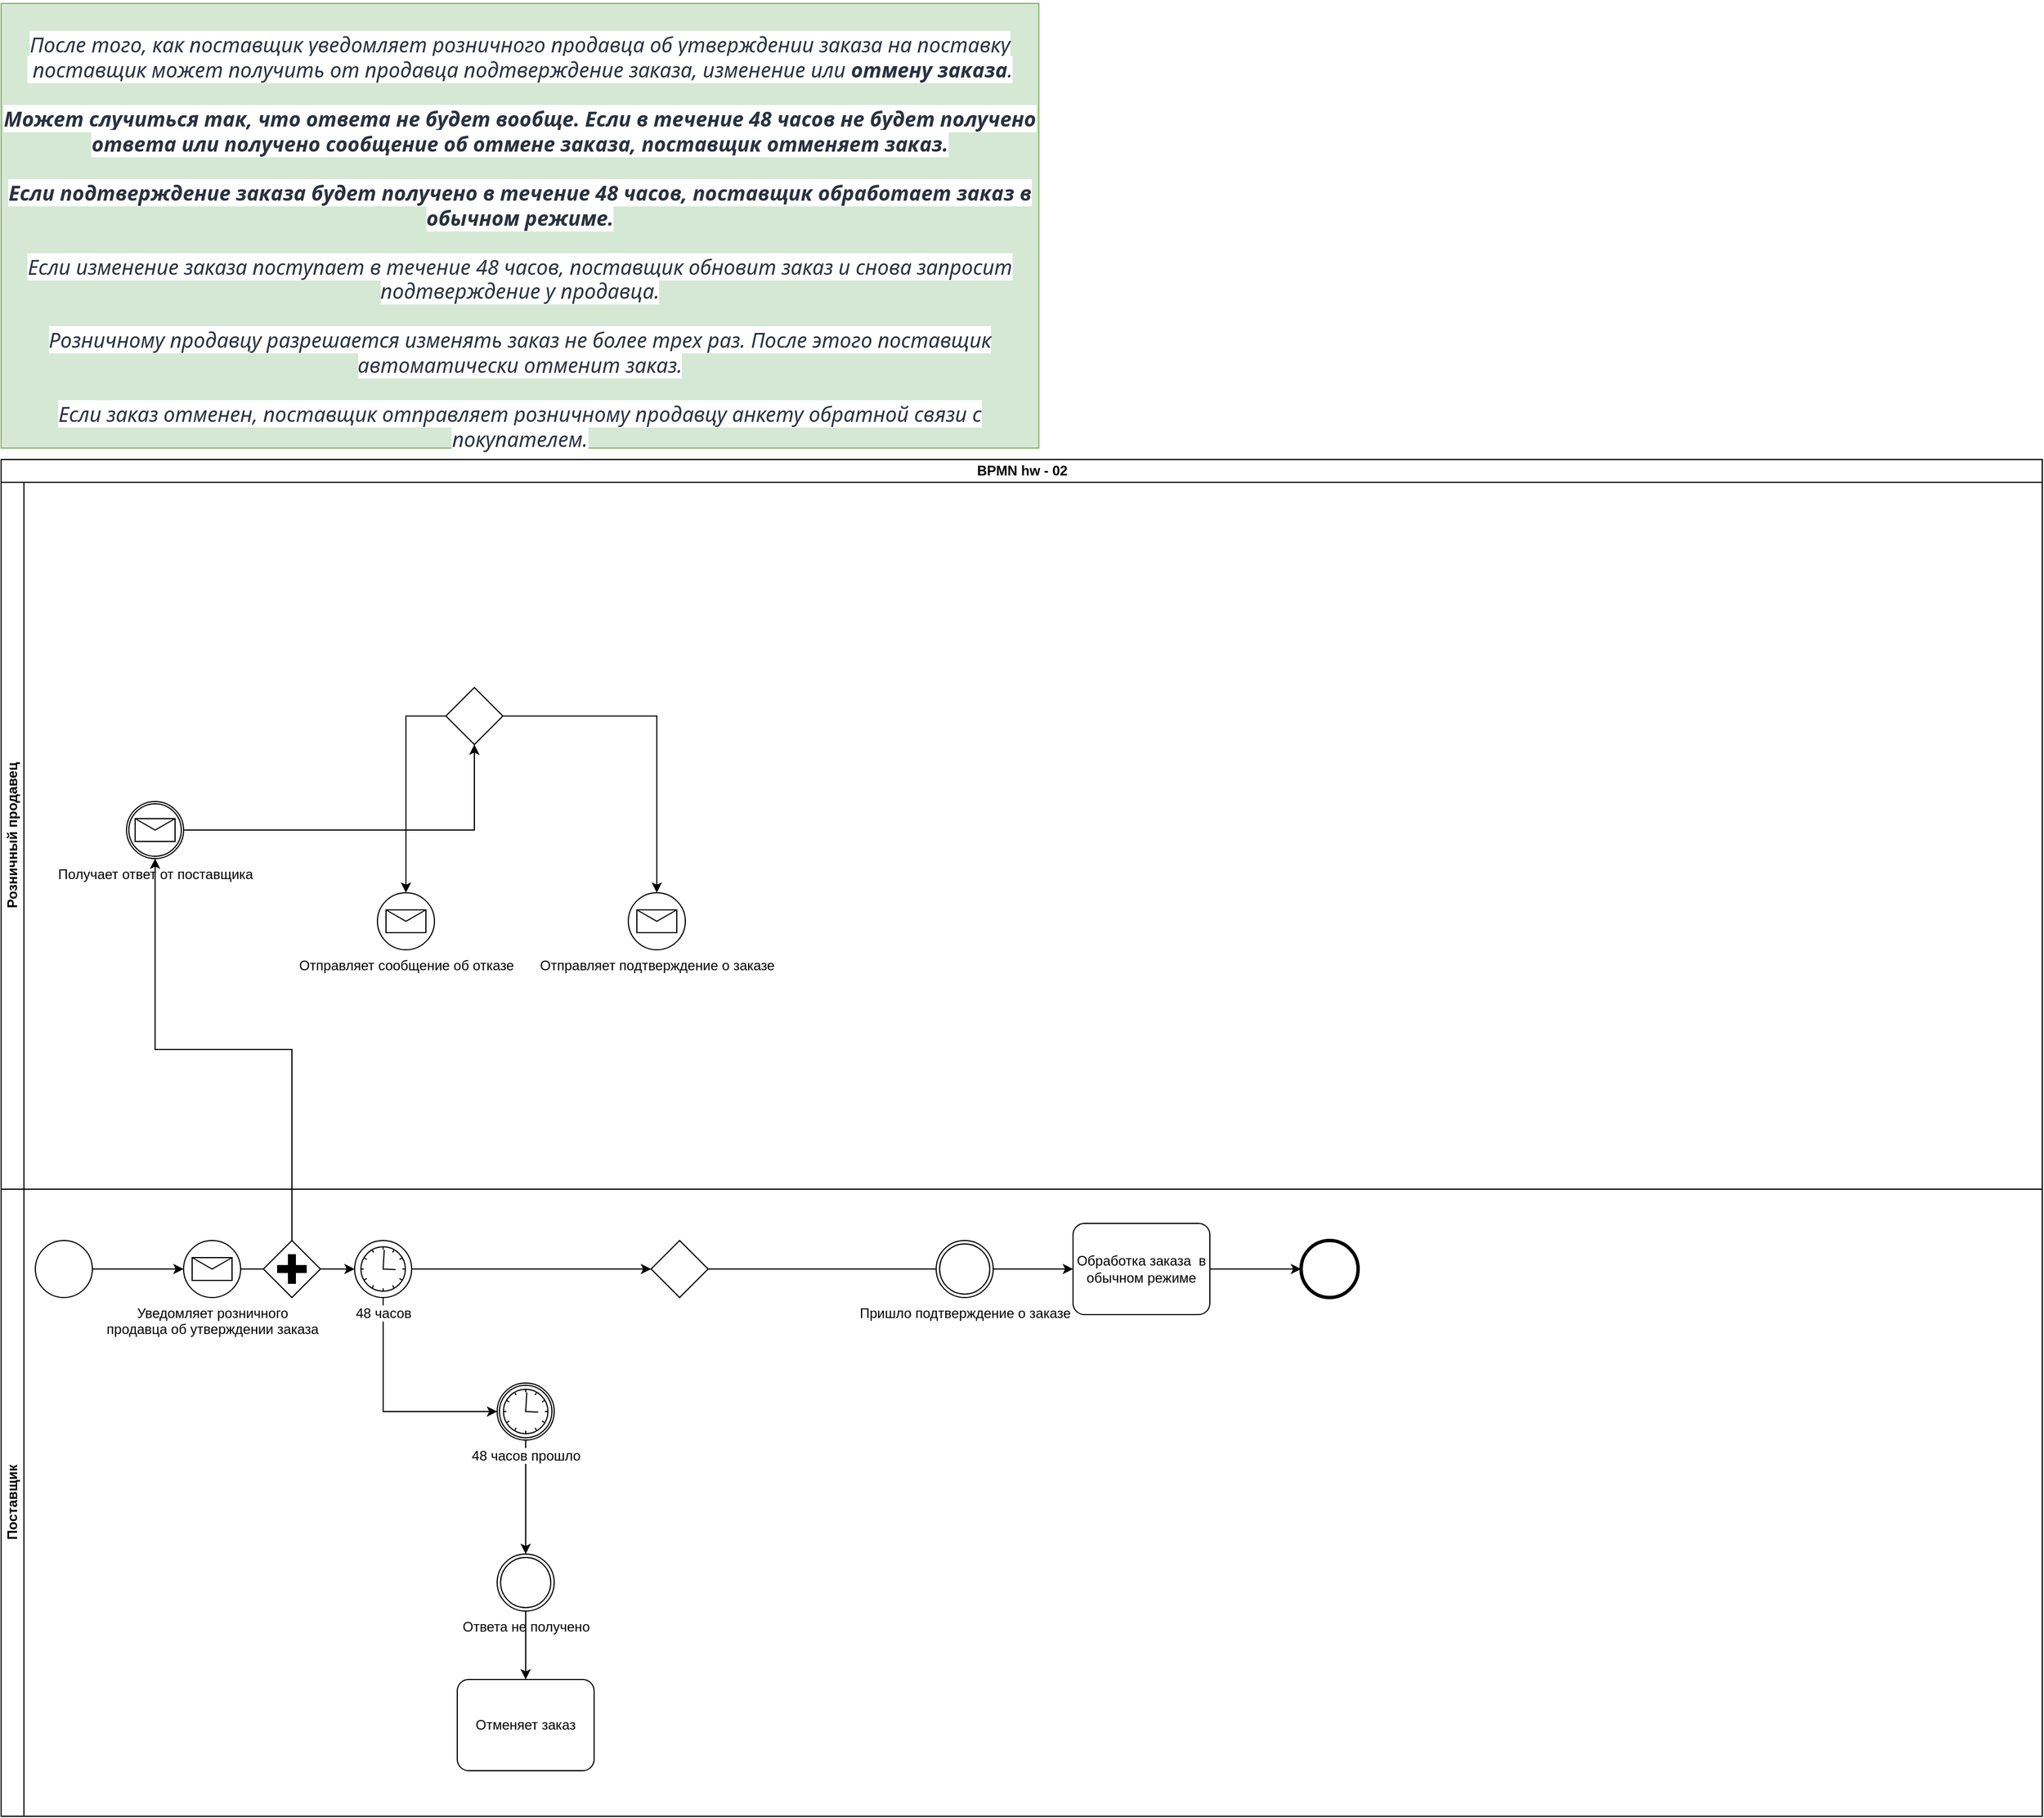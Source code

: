 <mxfile version="15.6.8" type="github">
  <diagram id="M4Reu8gBly-uSzF3nyhs" name="Page-1">
    <mxGraphModel dx="1673" dy="934" grid="1" gridSize="10" guides="1" tooltips="1" connect="1" arrows="1" fold="1" page="1" pageScale="1" pageWidth="3000" pageHeight="2000" math="0" shadow="0">
      <root>
        <mxCell id="0" />
        <mxCell id="1" parent="0" />
        <mxCell id="384v3MKugvlHrnDzXGjQ-1" value="&lt;br&gt;&lt;br&gt;&lt;span style=&quot;color: rgb(41 , 49 , 63) ; font-family: &amp;#34;segoe ui&amp;#34; ; font-size: 18px ; font-style: italic ; font-weight: 400 ; letter-spacing: normal ; text-align: left ; text-indent: 0px ; text-transform: none ; word-spacing: 0px ; background-color: rgb(255 , 255 , 255) ; display: inline ; float: none&quot;&gt;После того, как поставщик уведомляет розничного продавца об утверждении заказа на поставку&lt;br&gt;&amp;nbsp;поставщик может получить от продавца подтверждение заказа, изменение или &lt;/span&gt;&lt;span style=&quot;color: rgb(41 , 49 , 63) ; font-family: &amp;#34;segoe ui&amp;#34; ; font-size: 18px ; font-style: italic ; letter-spacing: normal ; text-align: left ; text-indent: 0px ; text-transform: none ; word-spacing: 0px ; background-color: rgb(255 , 255 , 255) ; display: inline ; float: none&quot;&gt;&lt;b&gt;отмену заказа&lt;/b&gt;&lt;/span&gt;&lt;span style=&quot;color: rgb(41 , 49 , 63) ; font-family: &amp;#34;segoe ui&amp;#34; ; font-size: 18px ; font-style: italic ; letter-spacing: normal ; text-align: left ; text-indent: 0px ; text-transform: none ; word-spacing: 0px ; background-color: rgb(255 , 255 , 255) ; display: inline ; float: none&quot;&gt;. &lt;br&gt;&lt;br&gt;&lt;b&gt;Может случиться так, что ответа не будет вообще. Если в течение 48 часов не будет получено ответа или получено сообщение об отмене заказа, поставщик отменяет заказ. &lt;br&gt;&lt;/b&gt;&lt;br&gt;&lt;b&gt;Если подтверждение заказа будет получено в течение 48 часов, поставщик обработает заказ в обычном режиме. &lt;br&gt;&lt;/b&gt;&lt;br&gt;Если изменение заказа поступает в течение 48 часов, поставщик обновит заказ и снова запросит подтверждение у продавца. &lt;br&gt;&lt;br&gt;Розничному продавцу разрешается изменять заказ не более трех раз. После этого поставщик автоматически отменит заказ. &lt;br&gt;&lt;br&gt;Если заказ отменен, поставщик отправляет розничному продавцу анкету обратной связи с покупателем.&lt;/span&gt;" style="text;html=1;strokeColor=#82b366;fillColor=#d5e8d4;align=center;verticalAlign=middle;whiteSpace=wrap;rounded=0;" vertex="1" parent="1">
          <mxGeometry x="20" y="20" width="910" height="390" as="geometry" />
        </mxCell>
        <mxCell id="384v3MKugvlHrnDzXGjQ-2" value="BPMN hw - 02" style="swimlane;html=1;childLayout=stackLayout;resizeParent=1;resizeParentMax=0;horizontal=1;startSize=20;horizontalStack=0;" vertex="1" parent="1">
          <mxGeometry x="20" y="420" width="1790" height="1190" as="geometry" />
        </mxCell>
        <mxCell id="384v3MKugvlHrnDzXGjQ-3" value="Розничный продавец" style="swimlane;html=1;startSize=20;horizontal=0;" vertex="1" parent="384v3MKugvlHrnDzXGjQ-2">
          <mxGeometry y="20" width="1790" height="620" as="geometry" />
        </mxCell>
        <mxCell id="384v3MKugvlHrnDzXGjQ-35" value="" style="edgeStyle=orthogonalEdgeStyle;rounded=0;orthogonalLoop=1;jettySize=auto;html=1;" edge="1" parent="384v3MKugvlHrnDzXGjQ-3" source="384v3MKugvlHrnDzXGjQ-29" target="384v3MKugvlHrnDzXGjQ-34">
          <mxGeometry relative="1" as="geometry" />
        </mxCell>
        <mxCell id="384v3MKugvlHrnDzXGjQ-29" value="Получает ответ от поставщика" style="points=[[0.145,0.145,0],[0.5,0,0],[0.855,0.145,0],[1,0.5,0],[0.855,0.855,0],[0.5,1,0],[0.145,0.855,0],[0,0.5,0]];shape=mxgraph.bpmn.event;html=1;verticalLabelPosition=bottom;labelBackgroundColor=#ffffff;verticalAlign=top;align=center;perimeter=ellipsePerimeter;outlineConnect=0;aspect=fixed;outline=catching;symbol=message;" vertex="1" parent="384v3MKugvlHrnDzXGjQ-3">
          <mxGeometry x="110" y="280" width="50" height="50" as="geometry" />
        </mxCell>
        <mxCell id="384v3MKugvlHrnDzXGjQ-37" value="" style="edgeStyle=orthogonalEdgeStyle;rounded=0;orthogonalLoop=1;jettySize=auto;html=1;" edge="1" parent="384v3MKugvlHrnDzXGjQ-3" source="384v3MKugvlHrnDzXGjQ-34" target="384v3MKugvlHrnDzXGjQ-36">
          <mxGeometry relative="1" as="geometry" />
        </mxCell>
        <mxCell id="384v3MKugvlHrnDzXGjQ-88" style="edgeStyle=orthogonalEdgeStyle;rounded=0;orthogonalLoop=1;jettySize=auto;html=1;exitX=1;exitY=0.5;exitDx=0;exitDy=0;exitPerimeter=0;entryX=0.5;entryY=0;entryDx=0;entryDy=0;entryPerimeter=0;" edge="1" parent="384v3MKugvlHrnDzXGjQ-3" source="384v3MKugvlHrnDzXGjQ-34" target="384v3MKugvlHrnDzXGjQ-42">
          <mxGeometry relative="1" as="geometry" />
        </mxCell>
        <mxCell id="384v3MKugvlHrnDzXGjQ-34" value="" style="points=[[0.25,0.25,0],[0.5,0,0],[0.75,0.25,0],[1,0.5,0],[0.75,0.75,0],[0.5,1,0],[0.25,0.75,0],[0,0.5,0]];shape=mxgraph.bpmn.gateway2;html=1;verticalLabelPosition=bottom;labelBackgroundColor=#ffffff;verticalAlign=top;align=center;perimeter=rhombusPerimeter;outlineConnect=0;outline=none;symbol=none;" vertex="1" parent="384v3MKugvlHrnDzXGjQ-3">
          <mxGeometry x="390" y="180" width="50" height="50" as="geometry" />
        </mxCell>
        <mxCell id="384v3MKugvlHrnDzXGjQ-36" value="Отправляет сообщение об отказе" style="points=[[0.145,0.145,0],[0.5,0,0],[0.855,0.145,0],[1,0.5,0],[0.855,0.855,0],[0.5,1,0],[0.145,0.855,0],[0,0.5,0]];shape=mxgraph.bpmn.event;html=1;verticalLabelPosition=bottom;labelBackgroundColor=#ffffff;verticalAlign=top;align=center;perimeter=ellipsePerimeter;outlineConnect=0;aspect=fixed;outline=standard;symbol=message;" vertex="1" parent="384v3MKugvlHrnDzXGjQ-3">
          <mxGeometry x="330" y="360" width="50" height="50" as="geometry" />
        </mxCell>
        <mxCell id="384v3MKugvlHrnDzXGjQ-42" value="Отправляет подтверждение о заказе" style="points=[[0.145,0.145,0],[0.5,0,0],[0.855,0.145,0],[1,0.5,0],[0.855,0.855,0],[0.5,1,0],[0.145,0.855,0],[0,0.5,0]];shape=mxgraph.bpmn.event;html=1;verticalLabelPosition=bottom;labelBackgroundColor=#ffffff;verticalAlign=top;align=center;perimeter=ellipsePerimeter;outlineConnect=0;aspect=fixed;outline=standard;symbol=message;" vertex="1" parent="384v3MKugvlHrnDzXGjQ-3">
          <mxGeometry x="550" y="360" width="50" height="50" as="geometry" />
        </mxCell>
        <mxCell id="384v3MKugvlHrnDzXGjQ-4" value="Поставщик" style="swimlane;html=1;startSize=20;horizontal=0;" vertex="1" parent="384v3MKugvlHrnDzXGjQ-2">
          <mxGeometry y="640" width="1790" height="550" as="geometry" />
        </mxCell>
        <mxCell id="384v3MKugvlHrnDzXGjQ-8" value="" style="edgeStyle=orthogonalEdgeStyle;rounded=0;orthogonalLoop=1;jettySize=auto;html=1;" edge="1" parent="384v3MKugvlHrnDzXGjQ-4" source="384v3MKugvlHrnDzXGjQ-6" target="384v3MKugvlHrnDzXGjQ-7">
          <mxGeometry relative="1" as="geometry" />
        </mxCell>
        <mxCell id="384v3MKugvlHrnDzXGjQ-6" value="" style="points=[[0.145,0.145,0],[0.5,0,0],[0.855,0.145,0],[1,0.5,0],[0.855,0.855,0],[0.5,1,0],[0.145,0.855,0],[0,0.5,0]];shape=mxgraph.bpmn.event;html=1;verticalLabelPosition=bottom;labelBackgroundColor=#ffffff;verticalAlign=top;align=center;perimeter=ellipsePerimeter;outlineConnect=0;aspect=fixed;outline=standard;symbol=general;" vertex="1" parent="384v3MKugvlHrnDzXGjQ-4">
          <mxGeometry x="30" y="45" width="50" height="50" as="geometry" />
        </mxCell>
        <mxCell id="384v3MKugvlHrnDzXGjQ-13" value="" style="edgeStyle=orthogonalEdgeStyle;rounded=0;orthogonalLoop=1;jettySize=auto;html=1;startArrow=none;exitX=1;exitY=0.5;exitDx=0;exitDy=0;exitPerimeter=0;" edge="1" parent="384v3MKugvlHrnDzXGjQ-4" source="384v3MKugvlHrnDzXGjQ-30" target="384v3MKugvlHrnDzXGjQ-11">
          <mxGeometry relative="1" as="geometry">
            <mxPoint x="370" y="70" as="sourcePoint" />
          </mxGeometry>
        </mxCell>
        <mxCell id="384v3MKugvlHrnDzXGjQ-7" value="Уведомляет розничного &lt;br&gt;продавца об утверждении заказа" style="points=[[0.145,0.145,0],[0.5,0,0],[0.855,0.145,0],[1,0.5,0],[0.855,0.855,0],[0.5,1,0],[0.145,0.855,0],[0,0.5,0]];shape=mxgraph.bpmn.event;html=1;verticalLabelPosition=bottom;labelBackgroundColor=#ffffff;verticalAlign=top;align=center;perimeter=ellipsePerimeter;outlineConnect=0;aspect=fixed;outline=standard;symbol=message;" vertex="1" parent="384v3MKugvlHrnDzXGjQ-4">
          <mxGeometry x="160" y="45" width="50" height="50" as="geometry" />
        </mxCell>
        <mxCell id="384v3MKugvlHrnDzXGjQ-15" value="" style="edgeStyle=orthogonalEdgeStyle;rounded=0;orthogonalLoop=1;jettySize=auto;html=1;" edge="1" parent="384v3MKugvlHrnDzXGjQ-4" source="384v3MKugvlHrnDzXGjQ-11" target="384v3MKugvlHrnDzXGjQ-14">
          <mxGeometry relative="1" as="geometry" />
        </mxCell>
        <mxCell id="384v3MKugvlHrnDzXGjQ-72" style="edgeStyle=orthogonalEdgeStyle;rounded=0;orthogonalLoop=1;jettySize=auto;html=1;exitX=0.5;exitY=1;exitDx=0;exitDy=0;exitPerimeter=0;entryX=0;entryY=0.5;entryDx=0;entryDy=0;entryPerimeter=0;" edge="1" parent="384v3MKugvlHrnDzXGjQ-4" source="384v3MKugvlHrnDzXGjQ-11" target="384v3MKugvlHrnDzXGjQ-71">
          <mxGeometry relative="1" as="geometry" />
        </mxCell>
        <mxCell id="384v3MKugvlHrnDzXGjQ-11" value="48 часов" style="points=[[0.145,0.145,0],[0.5,0,0],[0.855,0.145,0],[1,0.5,0],[0.855,0.855,0],[0.5,1,0],[0.145,0.855,0],[0,0.5,0]];shape=mxgraph.bpmn.event;html=1;verticalLabelPosition=bottom;labelBackgroundColor=#ffffff;verticalAlign=top;align=center;perimeter=ellipsePerimeter;outlineConnect=0;aspect=fixed;outline=standard;symbol=timer;" vertex="1" parent="384v3MKugvlHrnDzXGjQ-4">
          <mxGeometry x="310" y="45" width="50" height="50" as="geometry" />
        </mxCell>
        <mxCell id="384v3MKugvlHrnDzXGjQ-86" style="edgeStyle=orthogonalEdgeStyle;rounded=0;orthogonalLoop=1;jettySize=auto;html=1;exitX=1;exitY=0.5;exitDx=0;exitDy=0;exitPerimeter=0;entryX=0.145;entryY=0.855;entryDx=0;entryDy=0;entryPerimeter=0;" edge="1" parent="384v3MKugvlHrnDzXGjQ-4" source="384v3MKugvlHrnDzXGjQ-14" target="384v3MKugvlHrnDzXGjQ-63">
          <mxGeometry relative="1" as="geometry">
            <Array as="points">
              <mxPoint x="827" y="70" />
            </Array>
          </mxGeometry>
        </mxCell>
        <mxCell id="384v3MKugvlHrnDzXGjQ-14" value="" style="points=[[0.25,0.25,0],[0.5,0,0],[0.75,0.25,0],[1,0.5,0],[0.75,0.75,0],[0.5,1,0],[0.25,0.75,0],[0,0.5,0]];shape=mxgraph.bpmn.gateway2;html=1;verticalLabelPosition=bottom;labelBackgroundColor=#ffffff;verticalAlign=top;align=center;perimeter=rhombusPerimeter;outlineConnect=0;outline=none;symbol=none;" vertex="1" parent="384v3MKugvlHrnDzXGjQ-4">
          <mxGeometry x="570" y="45" width="50" height="50" as="geometry" />
        </mxCell>
        <mxCell id="384v3MKugvlHrnDzXGjQ-30" value="" style="points=[[0.25,0.25,0],[0.5,0,0],[0.75,0.25,0],[1,0.5,0],[0.75,0.75,0],[0.5,1,0],[0.25,0.75,0],[0,0.5,0]];shape=mxgraph.bpmn.gateway2;html=1;verticalLabelPosition=bottom;labelBackgroundColor=#ffffff;verticalAlign=top;align=center;perimeter=rhombusPerimeter;outlineConnect=0;outline=none;symbol=none;gwType=parallel;" vertex="1" parent="384v3MKugvlHrnDzXGjQ-4">
          <mxGeometry x="230" y="45" width="50" height="50" as="geometry" />
        </mxCell>
        <mxCell id="384v3MKugvlHrnDzXGjQ-31" value="" style="edgeStyle=orthogonalEdgeStyle;rounded=0;orthogonalLoop=1;jettySize=auto;html=1;startArrow=none;exitX=1;exitY=0.5;exitDx=0;exitDy=0;exitPerimeter=0;endArrow=none;" edge="1" parent="384v3MKugvlHrnDzXGjQ-4" source="384v3MKugvlHrnDzXGjQ-7" target="384v3MKugvlHrnDzXGjQ-30">
          <mxGeometry relative="1" as="geometry">
            <mxPoint x="230" y="770" as="sourcePoint" />
            <mxPoint x="500" y="770" as="targetPoint" />
          </mxGeometry>
        </mxCell>
        <mxCell id="384v3MKugvlHrnDzXGjQ-87" value="" style="edgeStyle=orthogonalEdgeStyle;rounded=0;orthogonalLoop=1;jettySize=auto;html=1;" edge="1" parent="384v3MKugvlHrnDzXGjQ-4" source="384v3MKugvlHrnDzXGjQ-63" target="384v3MKugvlHrnDzXGjQ-66">
          <mxGeometry relative="1" as="geometry" />
        </mxCell>
        <mxCell id="384v3MKugvlHrnDzXGjQ-63" value="Пришло подтверждение о заказе" style="points=[[0.145,0.145,0],[0.5,0,0],[0.855,0.145,0],[1,0.5,0],[0.855,0.855,0],[0.5,1,0],[0.145,0.855,0],[0,0.5,0]];shape=mxgraph.bpmn.event;html=1;verticalLabelPosition=bottom;labelBackgroundColor=#ffffff;verticalAlign=top;align=center;perimeter=ellipsePerimeter;outlineConnect=0;aspect=fixed;outline=throwing;symbol=general;" vertex="1" parent="384v3MKugvlHrnDzXGjQ-4">
          <mxGeometry x="820" y="45" width="50" height="50" as="geometry" />
        </mxCell>
        <mxCell id="384v3MKugvlHrnDzXGjQ-69" value="" style="edgeStyle=orthogonalEdgeStyle;rounded=0;orthogonalLoop=1;jettySize=auto;html=1;" edge="1" parent="384v3MKugvlHrnDzXGjQ-4" source="384v3MKugvlHrnDzXGjQ-66" target="384v3MKugvlHrnDzXGjQ-68">
          <mxGeometry relative="1" as="geometry" />
        </mxCell>
        <mxCell id="384v3MKugvlHrnDzXGjQ-66" value="Обработка заказа  в обычном режиме" style="points=[[0.25,0,0],[0.5,0,0],[0.75,0,0],[1,0.25,0],[1,0.5,0],[1,0.75,0],[0.75,1,0],[0.5,1,0],[0.25,1,0],[0,0.75,0],[0,0.5,0],[0,0.25,0]];shape=mxgraph.bpmn.task;whiteSpace=wrap;rectStyle=rounded;size=10;taskMarker=abstract;" vertex="1" parent="384v3MKugvlHrnDzXGjQ-4">
          <mxGeometry x="940" y="30" width="120" height="80" as="geometry" />
        </mxCell>
        <mxCell id="384v3MKugvlHrnDzXGjQ-68" value="" style="points=[[0.145,0.145,0],[0.5,0,0],[0.855,0.145,0],[1,0.5,0],[0.855,0.855,0],[0.5,1,0],[0.145,0.855,0],[0,0.5,0]];shape=mxgraph.bpmn.event;html=1;verticalLabelPosition=bottom;labelBackgroundColor=#ffffff;verticalAlign=top;align=center;perimeter=ellipsePerimeter;outlineConnect=0;aspect=fixed;outline=end;symbol=terminate2;" vertex="1" parent="384v3MKugvlHrnDzXGjQ-4">
          <mxGeometry x="1140" y="45" width="50" height="50" as="geometry" />
        </mxCell>
        <mxCell id="384v3MKugvlHrnDzXGjQ-79" value="" style="edgeStyle=orthogonalEdgeStyle;rounded=0;orthogonalLoop=1;jettySize=auto;html=1;entryX=0.5;entryY=0;entryDx=0;entryDy=0;entryPerimeter=0;" edge="1" parent="384v3MKugvlHrnDzXGjQ-4" source="384v3MKugvlHrnDzXGjQ-71" target="384v3MKugvlHrnDzXGjQ-77">
          <mxGeometry relative="1" as="geometry">
            <mxPoint x="455" y="250" as="targetPoint" />
          </mxGeometry>
        </mxCell>
        <mxCell id="384v3MKugvlHrnDzXGjQ-71" value="48 часов прошло" style="points=[[0.145,0.145,0],[0.5,0,0],[0.855,0.145,0],[1,0.5,0],[0.855,0.855,0],[0.5,1,0],[0.145,0.855,0],[0,0.5,0]];shape=mxgraph.bpmn.event;html=1;verticalLabelPosition=bottom;labelBackgroundColor=#ffffff;verticalAlign=top;align=center;perimeter=ellipsePerimeter;outlineConnect=0;aspect=fixed;outline=boundInt;symbol=timer;" vertex="1" parent="384v3MKugvlHrnDzXGjQ-4">
          <mxGeometry x="435" y="170" width="50" height="50" as="geometry" />
        </mxCell>
        <mxCell id="384v3MKugvlHrnDzXGjQ-77" value="Ответа не получено" style="points=[[0.145,0.145,0],[0.5,0,0],[0.855,0.145,0],[1,0.5,0],[0.855,0.855,0],[0.5,1,0],[0.145,0.855,0],[0,0.5,0]];shape=mxgraph.bpmn.event;html=1;verticalLabelPosition=bottom;labelBackgroundColor=#ffffff;verticalAlign=top;align=center;perimeter=ellipsePerimeter;outlineConnect=0;aspect=fixed;outline=throwing;symbol=general;" vertex="1" parent="384v3MKugvlHrnDzXGjQ-4">
          <mxGeometry x="435" y="320" width="50" height="50" as="geometry" />
        </mxCell>
        <mxCell id="384v3MKugvlHrnDzXGjQ-74" value="Отменяет заказ" style="points=[[0.25,0,0],[0.5,0,0],[0.75,0,0],[1,0.25,0],[1,0.5,0],[1,0.75,0],[0.75,1,0],[0.5,1,0],[0.25,1,0],[0,0.75,0],[0,0.5,0],[0,0.25,0]];shape=mxgraph.bpmn.task;whiteSpace=wrap;rectStyle=rounded;size=10;taskMarker=abstract;" vertex="1" parent="384v3MKugvlHrnDzXGjQ-4">
          <mxGeometry x="400" y="430" width="120" height="80" as="geometry" />
        </mxCell>
        <mxCell id="384v3MKugvlHrnDzXGjQ-76" value="" style="edgeStyle=orthogonalEdgeStyle;rounded=0;orthogonalLoop=1;jettySize=auto;html=1;" edge="1" parent="384v3MKugvlHrnDzXGjQ-4" source="384v3MKugvlHrnDzXGjQ-77" target="384v3MKugvlHrnDzXGjQ-74">
          <mxGeometry relative="1" as="geometry" />
        </mxCell>
        <mxCell id="384v3MKugvlHrnDzXGjQ-89" style="edgeStyle=orthogonalEdgeStyle;rounded=0;orthogonalLoop=1;jettySize=auto;html=1;exitX=0.5;exitY=0;exitDx=0;exitDy=0;exitPerimeter=0;entryX=0.5;entryY=1;entryDx=0;entryDy=0;entryPerimeter=0;" edge="1" parent="384v3MKugvlHrnDzXGjQ-2" source="384v3MKugvlHrnDzXGjQ-30" target="384v3MKugvlHrnDzXGjQ-29">
          <mxGeometry relative="1" as="geometry" />
        </mxCell>
      </root>
    </mxGraphModel>
  </diagram>
</mxfile>
